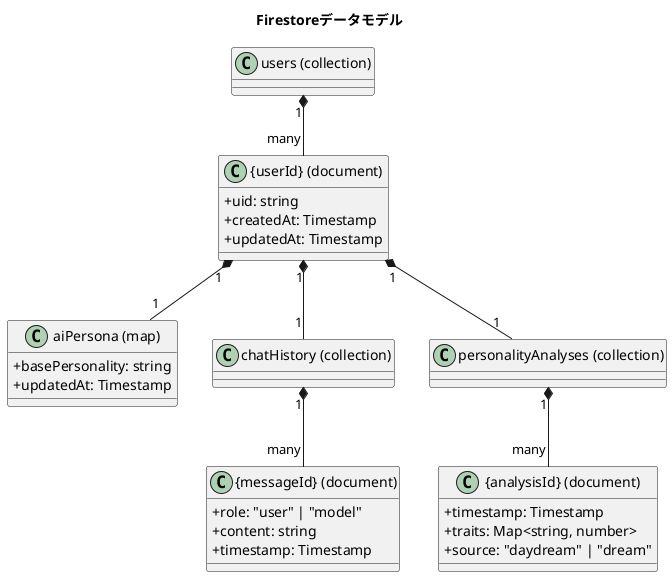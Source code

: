 @startuml
title Firestoreデータモデル

skinparam classAttributeIconSize 0

class "users (collection)" as Users {
}

class "{userId} (document)" as UserDoc {
  + uid: string
  + createdAt: Timestamp
  + updatedAt: Timestamp
}

class "aiPersona (map)" as AiPersona {
  + basePersonality: string
  + updatedAt: Timestamp
}

class "chatHistory (collection)" as ChatHistory {
}

class "{messageId} (document)" as ChatMessage {
  + role: "user" | "model"
  + content: string
  + timestamp: Timestamp
}

class "personalityAnalyses (collection)" as PersonalityAnalyses {
}

class "{analysisId} (document)" as PersonalityAnalysis {
  + timestamp: Timestamp
  + traits: Map<string, number>
  + source: "daydream" | "dream"
}


Users "1" *-- "many" UserDoc
UserDoc "1" *-- "1" AiPersona
UserDoc "1" *-- "1" ChatHistory
ChatHistory "1" *-- "many" ChatMessage
UserDoc "1" *-- "1" PersonalityAnalyses
PersonalityAnalyses "1" *-- "many" PersonalityAnalysis

@enduml
